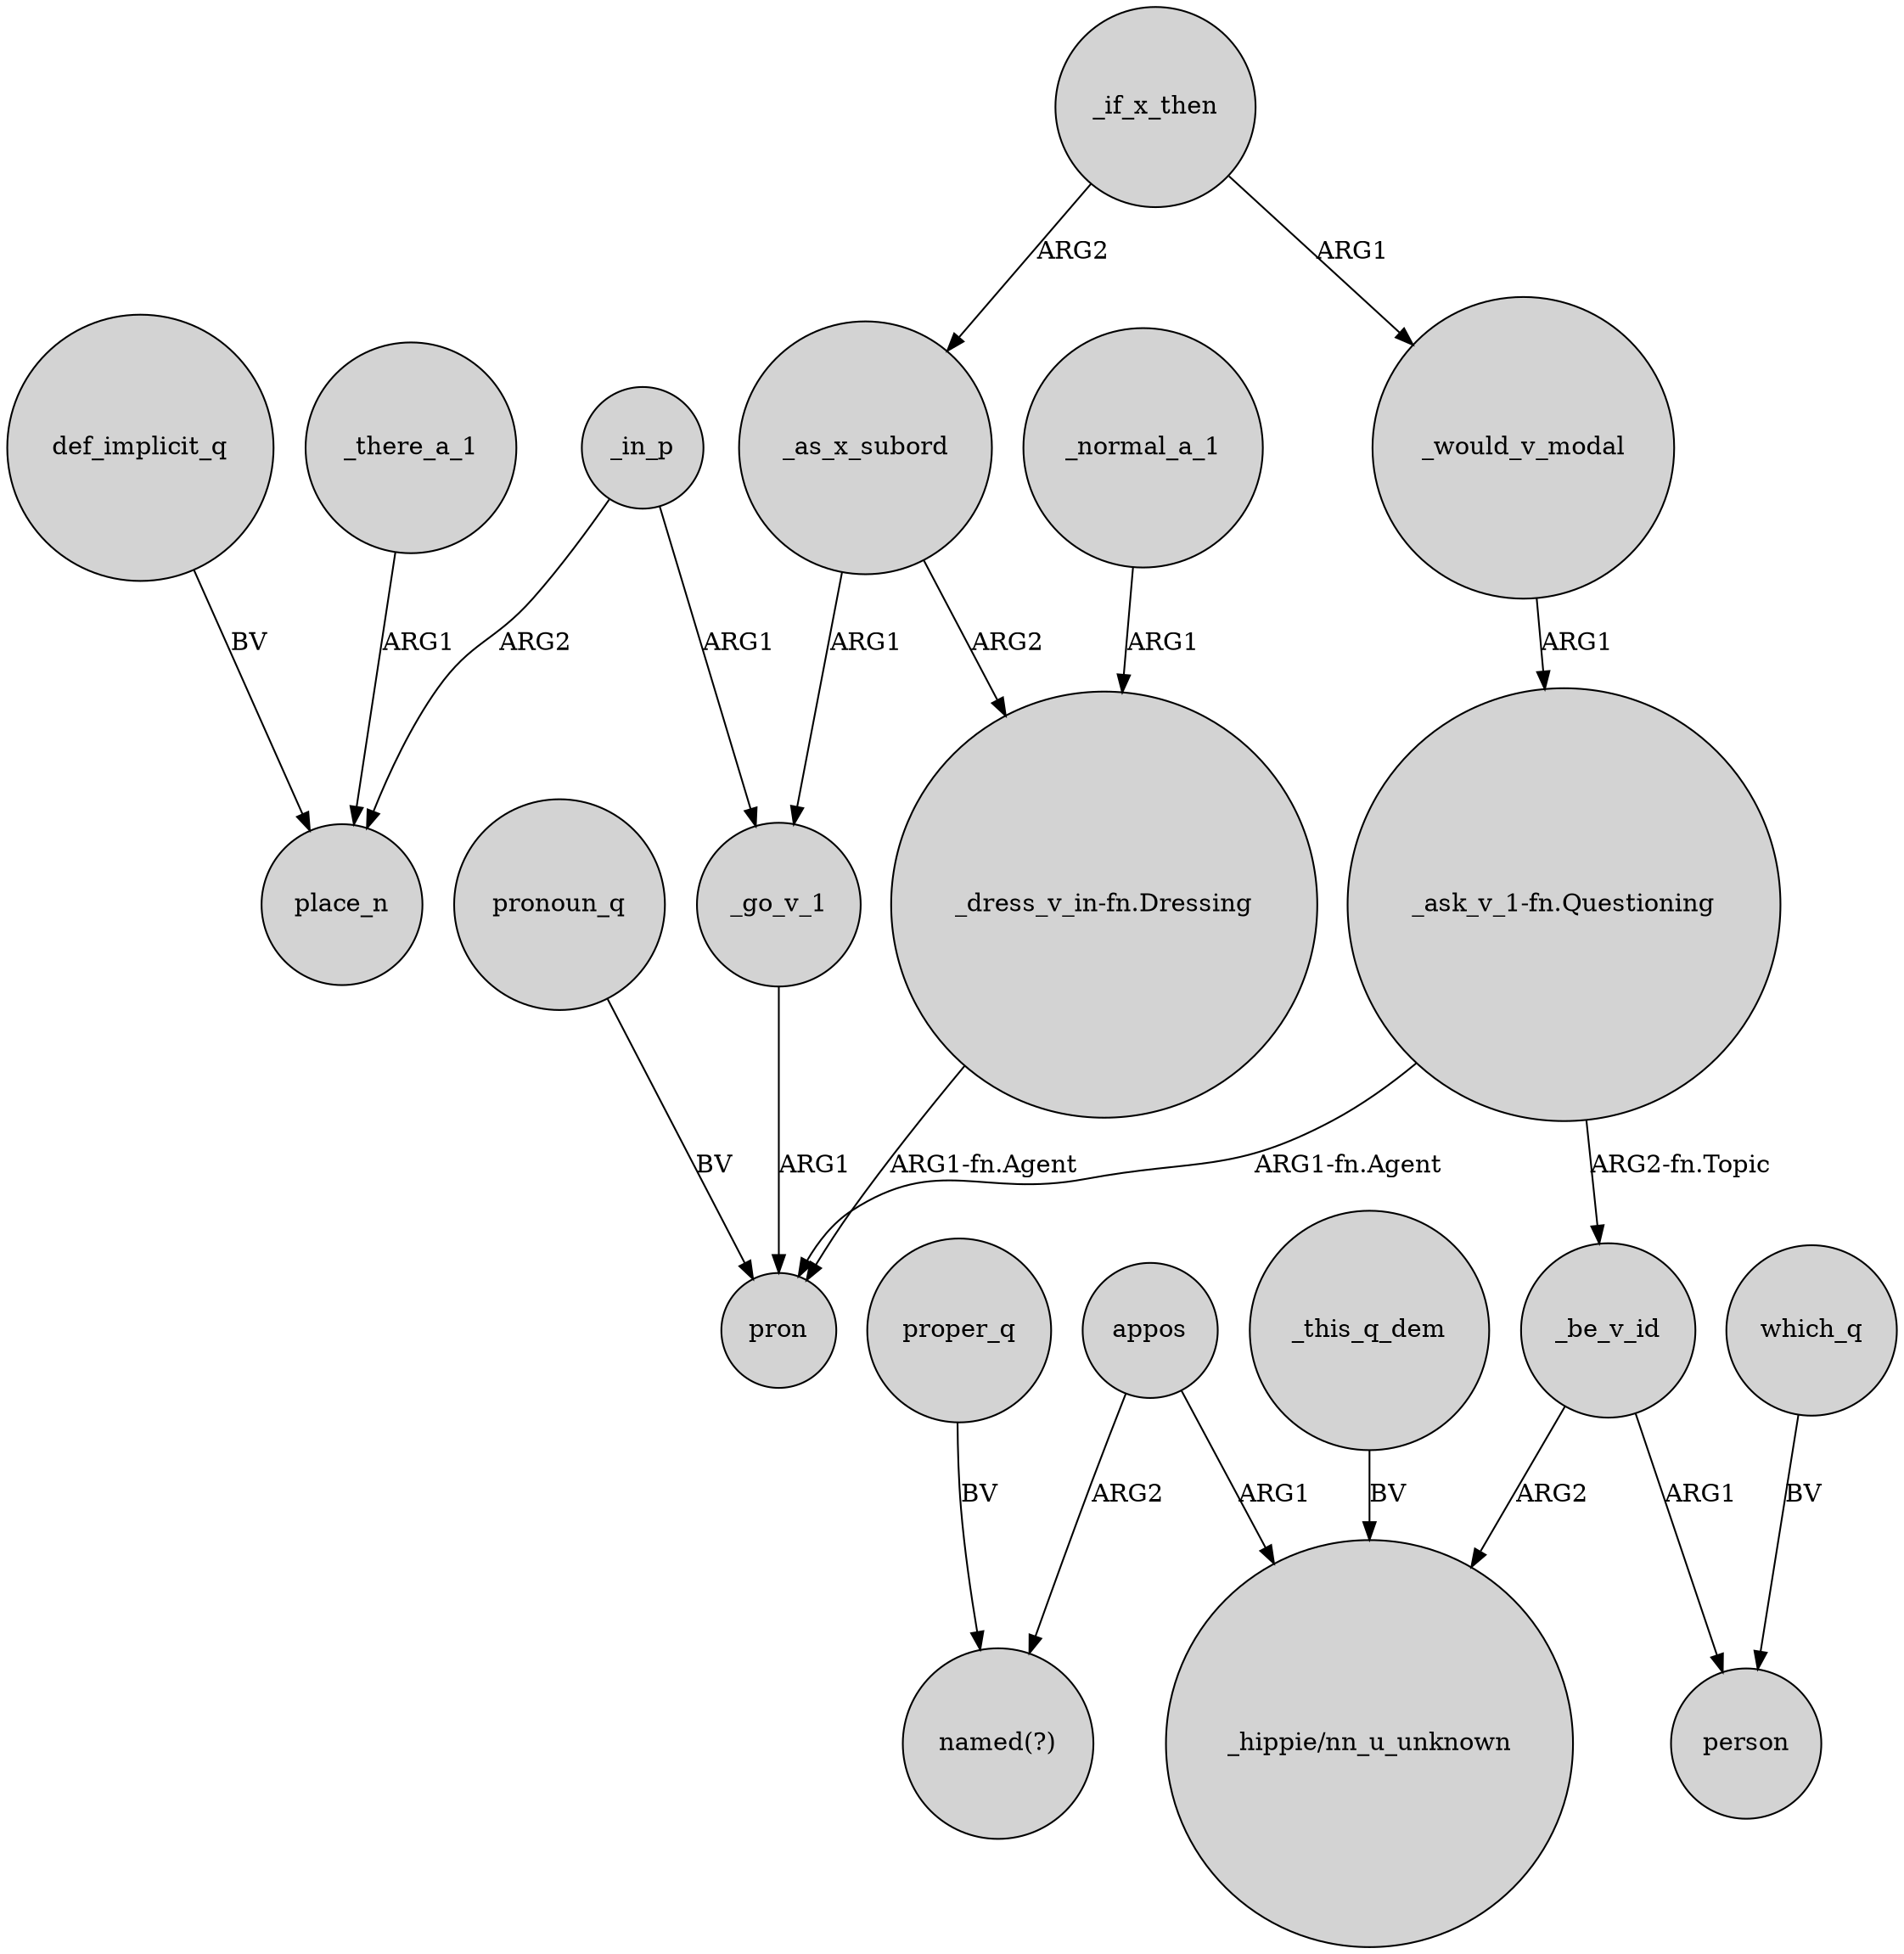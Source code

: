 digraph {
	node [shape=circle style=filled]
	_as_x_subord -> "_dress_v_in-fn.Dressing" [label=ARG2]
	_be_v_id -> "_hippie/nn_u_unknown" [label=ARG2]
	_normal_a_1 -> "_dress_v_in-fn.Dressing" [label=ARG1]
	proper_q -> "named(?)" [label=BV]
	_in_p -> place_n [label=ARG2]
	def_implicit_q -> place_n [label=BV]
	_in_p -> _go_v_1 [label=ARG1]
	_as_x_subord -> _go_v_1 [label=ARG1]
	_be_v_id -> person [label=ARG1]
	_if_x_then -> _as_x_subord [label=ARG2]
	which_q -> person [label=BV]
	pronoun_q -> pron [label=BV]
	appos -> "named(?)" [label=ARG2]
	"_ask_v_1-fn.Questioning" -> pron [label="ARG1-fn.Agent"]
	_this_q_dem -> "_hippie/nn_u_unknown" [label=BV]
	_would_v_modal -> "_ask_v_1-fn.Questioning" [label=ARG1]
	_go_v_1 -> pron [label=ARG1]
	appos -> "_hippie/nn_u_unknown" [label=ARG1]
	_if_x_then -> _would_v_modal [label=ARG1]
	"_dress_v_in-fn.Dressing" -> pron [label="ARG1-fn.Agent"]
	"_ask_v_1-fn.Questioning" -> _be_v_id [label="ARG2-fn.Topic"]
	_there_a_1 -> place_n [label=ARG1]
}
